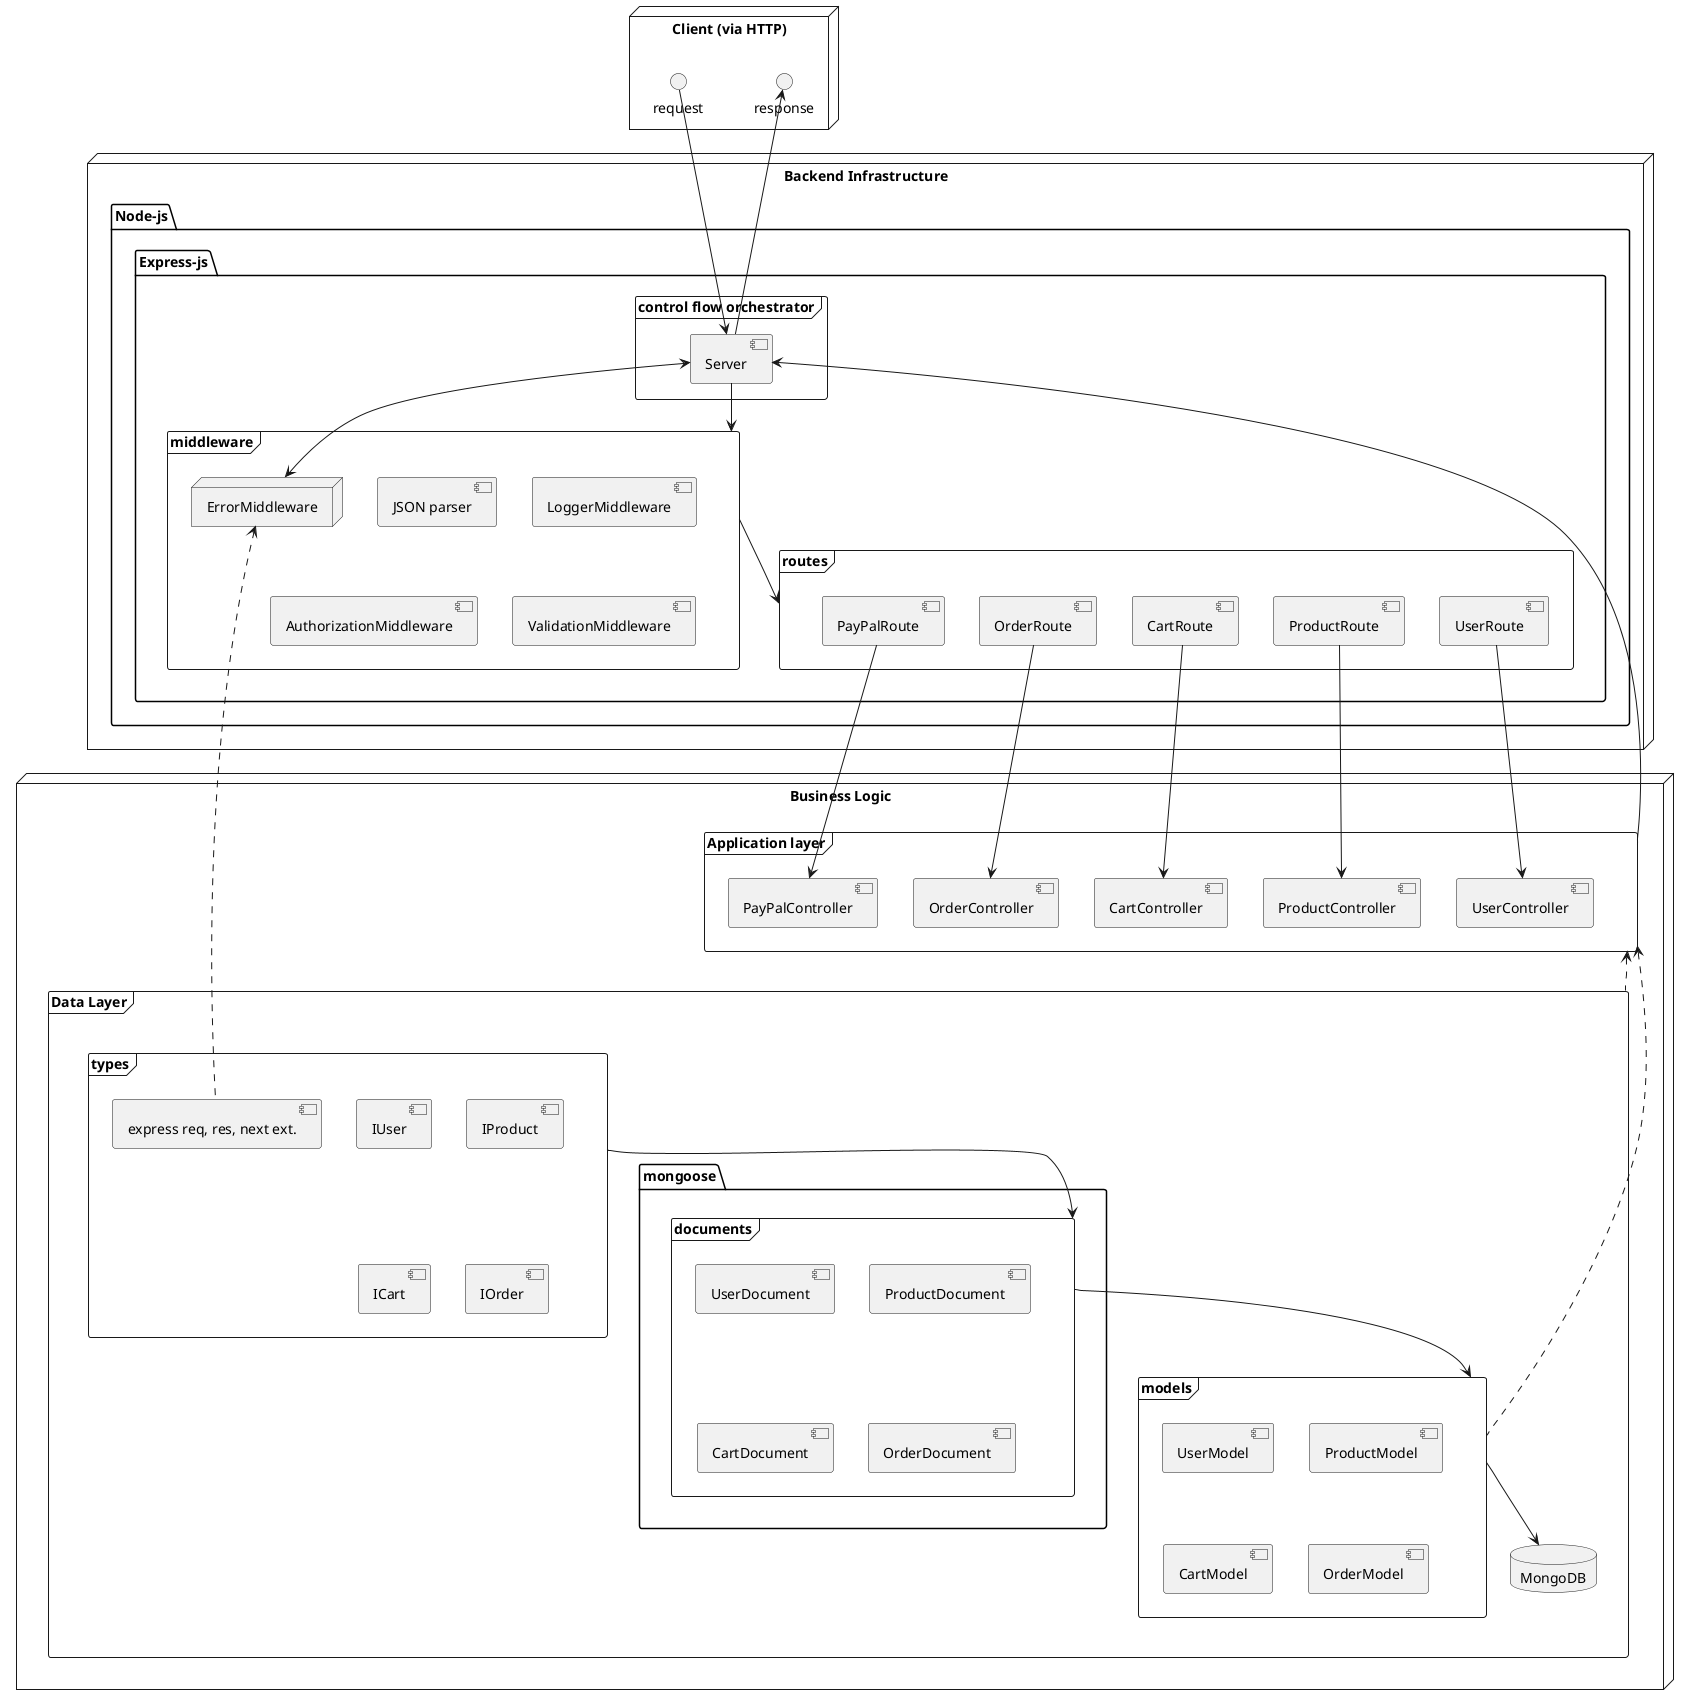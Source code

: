 @startuml
'https://plantuml.com/component-diagram

node "Client (via HTTP)"{
    () request
    () response
}


node "Backend Infrastructure"{

    package "Node-js" {

        package "Express-js" {
            frame "control flow orchestrator"{
                [Server]
            }

            frame "middleware"{
                [JSON parser]
                [LoggerMiddleware]
                [AuthorizationMiddleware]
                [ValidationMiddleware]
                node "ErrorMiddleware"{
                }
            }

            frame "routes"{
                [UserRoute]
                [ProductRoute]
                [CartRoute]
                [OrderRoute]
                [PayPalRoute]
            }
        }
    }
}

node "Business Logic"{

    frame "Application layer"{
        [UserController]
        [ProductController]
        [CartController]
        [OrderController]
        [PayPalController]
    }

    frame "Data Layer"{
        frame "types"{
                [IUser]
                [IProduct]
                [ICart]
                [IOrder]
                [express req, res, next ext.]
            }

        package "mongoose"{

            frame "documents"{
                [UserDocument]
                [ProductDocument]
                [CartDocument]
                [OrderDocument]
            }
        }


        frame "models"{
              [UserModel]
              [ProductModel]
              [CartModel]
              [OrderModel]
        }

        database "MongoDB" {
        }
    }
}



request -down-> [Server]
[Server] -up-> response

[Server] -down-> "middleware"

[ErrorMiddleware] <-right-> [Server]

"middleware" -down-> "routes"

[UserRoute] -down-> [UserController]
[ProductRoute] -down-> [ProductController]
[CartRoute] -down-> [CartController]
[OrderRoute] -down-> [OrderController]
[PayPalRoute] -down-> [PayPalController]


"Application layer" -right-> [Server]
"models" -down-> "MongoDB"

"types" -down-> "documents"
"documents" -down-> "models"
"Application layer" <.down. "models"

"Application layer" <.. "Data Layer"

[ErrorMiddleware] <.. [express req, res, next ext.]
























@enduml